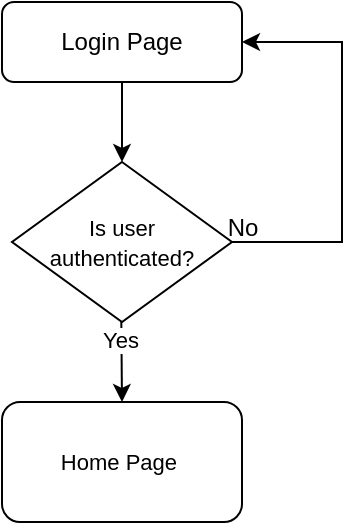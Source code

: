 <mxfile version="28.1.0">
  <diagram id="C5RBs43oDa-KdzZeNtuy" name="Page-1">
    <mxGraphModel dx="818" dy="554" grid="1" gridSize="10" guides="1" tooltips="1" connect="1" arrows="1" fold="1" page="1" pageScale="1" pageWidth="827" pageHeight="1169" math="0" shadow="0">
      <root>
        <mxCell id="WIyWlLk6GJQsqaUBKTNV-0" />
        <mxCell id="WIyWlLk6GJQsqaUBKTNV-1" parent="WIyWlLk6GJQsqaUBKTNV-0" />
        <mxCell id="WIyWlLk6GJQsqaUBKTNV-3" value="Login Page" style="rounded=1;whiteSpace=wrap;html=1;fontSize=12;glass=0;strokeWidth=1;shadow=0;" parent="WIyWlLk6GJQsqaUBKTNV-1" vertex="1">
          <mxGeometry x="80" y="120" width="120" height="40" as="geometry" />
        </mxCell>
        <mxCell id="EpsU2j_KKwdan9rLM82W-5" style="edgeStyle=orthogonalEdgeStyle;rounded=0;orthogonalLoop=1;jettySize=auto;html=1;exitX=0.5;exitY=1;exitDx=0;exitDy=0;" edge="1" parent="WIyWlLk6GJQsqaUBKTNV-1" source="EpsU2j_KKwdan9rLM82W-0">
          <mxGeometry relative="1" as="geometry">
            <mxPoint x="139.931" y="279.793" as="targetPoint" />
          </mxGeometry>
        </mxCell>
        <mxCell id="EpsU2j_KKwdan9rLM82W-0" value="&lt;font style=&quot;font-size: 11px;&quot;&gt;Is user authenticated?&lt;/font&gt;" style="rhombus;whiteSpace=wrap;html=1;" vertex="1" parent="WIyWlLk6GJQsqaUBKTNV-1">
          <mxGeometry x="85" y="200" width="110" height="80" as="geometry" />
        </mxCell>
        <mxCell id="EpsU2j_KKwdan9rLM82W-1" value="" style="endArrow=classic;html=1;rounded=0;entryX=0.5;entryY=0;entryDx=0;entryDy=0;exitX=0.5;exitY=1;exitDx=0;exitDy=0;" edge="1" parent="WIyWlLk6GJQsqaUBKTNV-1" source="WIyWlLk6GJQsqaUBKTNV-3" target="EpsU2j_KKwdan9rLM82W-0">
          <mxGeometry width="50" height="50" relative="1" as="geometry">
            <mxPoint x="140" y="190" as="sourcePoint" />
            <mxPoint x="190" y="140" as="targetPoint" />
          </mxGeometry>
        </mxCell>
        <mxCell id="EpsU2j_KKwdan9rLM82W-2" value="" style="endArrow=classic;html=1;rounded=0;exitX=0.5;exitY=1;exitDx=0;exitDy=0;entryX=0.5;entryY=0;entryDx=0;entryDy=0;" edge="1" parent="WIyWlLk6GJQsqaUBKTNV-1" target="EpsU2j_KKwdan9rLM82W-7">
          <mxGeometry width="50" height="50" relative="1" as="geometry">
            <mxPoint x="139.66" y="280" as="sourcePoint" />
            <mxPoint x="140" y="340" as="targetPoint" />
          </mxGeometry>
        </mxCell>
        <mxCell id="EpsU2j_KKwdan9rLM82W-6" value="Yes" style="edgeLabel;html=1;align=center;verticalAlign=middle;resizable=0;points=[];" vertex="1" connectable="0" parent="EpsU2j_KKwdan9rLM82W-2">
          <mxGeometry x="-0.579" y="-1" relative="1" as="geometry">
            <mxPoint as="offset" />
          </mxGeometry>
        </mxCell>
        <mxCell id="EpsU2j_KKwdan9rLM82W-3" value="" style="endArrow=classic;html=1;rounded=0;exitX=1;exitY=0.5;exitDx=0;exitDy=0;entryX=1;entryY=0.5;entryDx=0;entryDy=0;" edge="1" parent="WIyWlLk6GJQsqaUBKTNV-1" source="EpsU2j_KKwdan9rLM82W-0" target="WIyWlLk6GJQsqaUBKTNV-3">
          <mxGeometry width="50" height="50" relative="1" as="geometry">
            <mxPoint x="200" y="230" as="sourcePoint" />
            <mxPoint x="280" y="240" as="targetPoint" />
            <Array as="points">
              <mxPoint x="250" y="240" />
              <mxPoint x="250" y="140" />
            </Array>
          </mxGeometry>
        </mxCell>
        <mxCell id="EpsU2j_KKwdan9rLM82W-4" value="No" style="text;html=1;align=center;verticalAlign=middle;resizable=0;points=[];autosize=1;strokeColor=none;fillColor=none;" vertex="1" parent="WIyWlLk6GJQsqaUBKTNV-1">
          <mxGeometry x="180" y="218" width="40" height="30" as="geometry" />
        </mxCell>
        <mxCell id="EpsU2j_KKwdan9rLM82W-7" value="&lt;font style=&quot;font-size: 11px;&quot;&gt;Home Page&amp;nbsp;&lt;/font&gt;" style="rounded=1;whiteSpace=wrap;html=1;" vertex="1" parent="WIyWlLk6GJQsqaUBKTNV-1">
          <mxGeometry x="80" y="320" width="120" height="60" as="geometry" />
        </mxCell>
      </root>
    </mxGraphModel>
  </diagram>
</mxfile>
